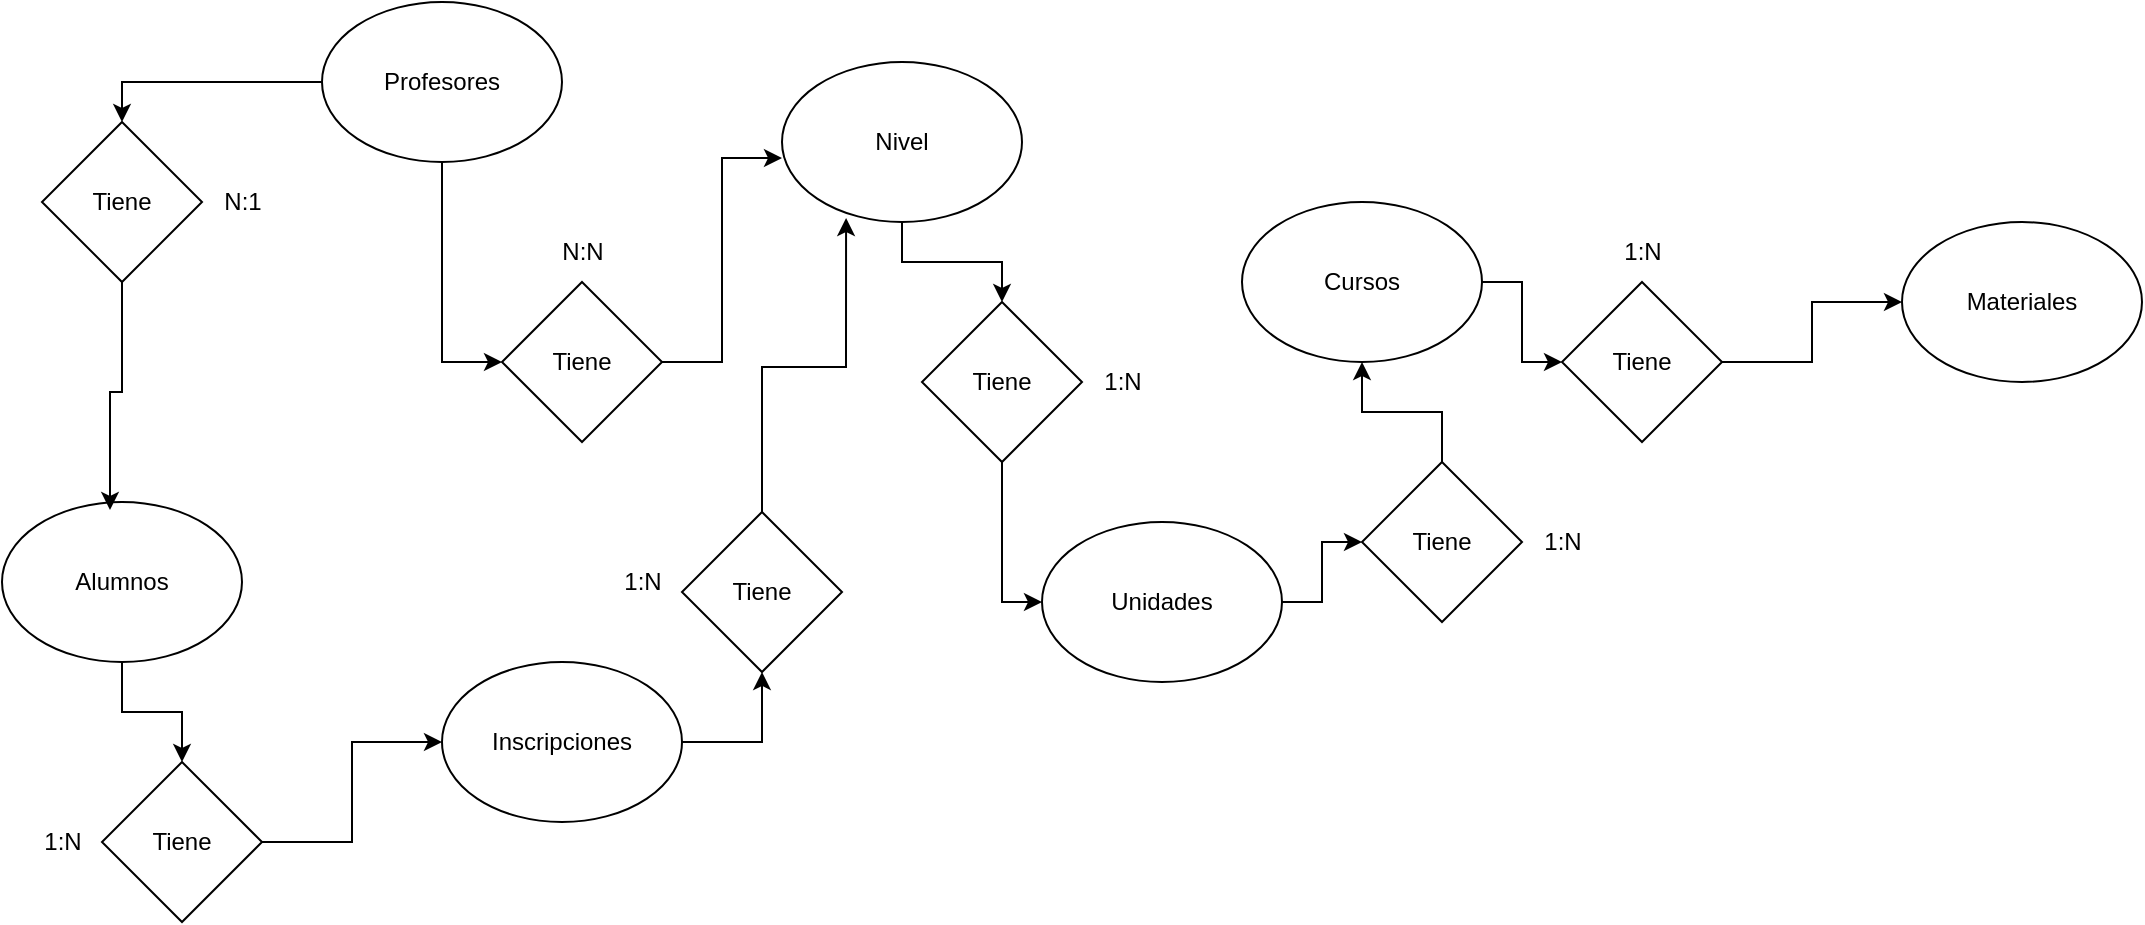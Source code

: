 <mxfile version="24.7.6" pages="2">
  <diagram name="Página-1" id="2U8ML040EcmHv5EDDDI4">
    <mxGraphModel grid="1" page="1" gridSize="10" guides="1" tooltips="1" connect="1" arrows="1" fold="1" pageScale="1" pageWidth="827" pageHeight="1169" math="0" shadow="0">
      <root>
        <mxCell id="0" />
        <mxCell id="1" parent="0" />
        <mxCell id="wXO9QqZcWCu48DcDR4S3-34" style="edgeStyle=orthogonalEdgeStyle;rounded=0;orthogonalLoop=1;jettySize=auto;html=1;exitX=0.5;exitY=1;exitDx=0;exitDy=0;entryX=0.5;entryY=0;entryDx=0;entryDy=0;" edge="1" parent="1" source="wXO9QqZcWCu48DcDR4S3-1" target="wXO9QqZcWCu48DcDR4S3-33">
          <mxGeometry relative="1" as="geometry" />
        </mxCell>
        <mxCell id="wXO9QqZcWCu48DcDR4S3-1" value="Alumnos" style="ellipse;whiteSpace=wrap;html=1;" vertex="1" parent="1">
          <mxGeometry x="-140" y="280" width="120" height="80" as="geometry" />
        </mxCell>
        <mxCell id="wXO9QqZcWCu48DcDR4S3-24" style="edgeStyle=orthogonalEdgeStyle;rounded=0;orthogonalLoop=1;jettySize=auto;html=1;exitX=0.5;exitY=1;exitDx=0;exitDy=0;entryX=0;entryY=0.5;entryDx=0;entryDy=0;" edge="1" parent="1" source="wXO9QqZcWCu48DcDR4S3-2" target="wXO9QqZcWCu48DcDR4S3-23">
          <mxGeometry relative="1" as="geometry" />
        </mxCell>
        <mxCell id="wXO9QqZcWCu48DcDR4S3-28" style="edgeStyle=orthogonalEdgeStyle;rounded=0;orthogonalLoop=1;jettySize=auto;html=1;exitX=0;exitY=0.5;exitDx=0;exitDy=0;entryX=0.5;entryY=0;entryDx=0;entryDy=0;" edge="1" parent="1" source="wXO9QqZcWCu48DcDR4S3-2" target="wXO9QqZcWCu48DcDR4S3-27">
          <mxGeometry relative="1" as="geometry" />
        </mxCell>
        <mxCell id="wXO9QqZcWCu48DcDR4S3-2" value="Profesores" style="ellipse;whiteSpace=wrap;html=1;" vertex="1" parent="1">
          <mxGeometry x="20" y="30" width="120" height="80" as="geometry" />
        </mxCell>
        <mxCell id="wXO9QqZcWCu48DcDR4S3-11" style="edgeStyle=orthogonalEdgeStyle;rounded=0;orthogonalLoop=1;jettySize=auto;html=1;exitX=0.5;exitY=1;exitDx=0;exitDy=0;entryX=0.5;entryY=0;entryDx=0;entryDy=0;" edge="1" parent="1" source="wXO9QqZcWCu48DcDR4S3-3" target="wXO9QqZcWCu48DcDR4S3-10">
          <mxGeometry relative="1" as="geometry" />
        </mxCell>
        <mxCell id="wXO9QqZcWCu48DcDR4S3-3" value="Nivel" style="ellipse;whiteSpace=wrap;html=1;" vertex="1" parent="1">
          <mxGeometry x="250" y="60" width="120" height="80" as="geometry" />
        </mxCell>
        <mxCell id="wXO9QqZcWCu48DcDR4S3-15" style="edgeStyle=orthogonalEdgeStyle;rounded=0;orthogonalLoop=1;jettySize=auto;html=1;exitX=1;exitY=0.5;exitDx=0;exitDy=0;" edge="1" parent="1" source="wXO9QqZcWCu48DcDR4S3-4" target="wXO9QqZcWCu48DcDR4S3-14">
          <mxGeometry relative="1" as="geometry" />
        </mxCell>
        <mxCell id="wXO9QqZcWCu48DcDR4S3-4" value="Unidades" style="ellipse;whiteSpace=wrap;html=1;" vertex="1" parent="1">
          <mxGeometry x="380" y="290" width="120" height="80" as="geometry" />
        </mxCell>
        <mxCell id="wXO9QqZcWCu48DcDR4S3-19" style="edgeStyle=orthogonalEdgeStyle;rounded=0;orthogonalLoop=1;jettySize=auto;html=1;entryX=0;entryY=0.5;entryDx=0;entryDy=0;" edge="1" parent="1" source="wXO9QqZcWCu48DcDR4S3-5" target="wXO9QqZcWCu48DcDR4S3-18">
          <mxGeometry relative="1" as="geometry" />
        </mxCell>
        <mxCell id="wXO9QqZcWCu48DcDR4S3-5" value="Cursos" style="ellipse;whiteSpace=wrap;html=1;" vertex="1" parent="1">
          <mxGeometry x="480" y="130" width="120" height="80" as="geometry" />
        </mxCell>
        <mxCell id="wXO9QqZcWCu48DcDR4S3-6" value="Materiales" style="ellipse;whiteSpace=wrap;html=1;" vertex="1" parent="1">
          <mxGeometry x="810" y="140" width="120" height="80" as="geometry" />
        </mxCell>
        <mxCell id="wXO9QqZcWCu48DcDR4S3-10" value="Tiene" style="rhombus;whiteSpace=wrap;html=1;" vertex="1" parent="1">
          <mxGeometry x="320" y="180" width="80" height="80" as="geometry" />
        </mxCell>
        <mxCell id="wXO9QqZcWCu48DcDR4S3-12" style="edgeStyle=orthogonalEdgeStyle;rounded=0;orthogonalLoop=1;jettySize=auto;html=1;exitX=0.5;exitY=1;exitDx=0;exitDy=0;entryX=0;entryY=0.5;entryDx=0;entryDy=0;" edge="1" parent="1" source="wXO9QqZcWCu48DcDR4S3-10" target="wXO9QqZcWCu48DcDR4S3-4">
          <mxGeometry relative="1" as="geometry" />
        </mxCell>
        <mxCell id="wXO9QqZcWCu48DcDR4S3-13" value="1:N" style="text;html=1;align=center;verticalAlign=middle;resizable=0;points=[];autosize=1;strokeColor=none;fillColor=none;" vertex="1" parent="1">
          <mxGeometry x="400" y="205" width="40" height="30" as="geometry" />
        </mxCell>
        <mxCell id="wXO9QqZcWCu48DcDR4S3-17" style="edgeStyle=orthogonalEdgeStyle;rounded=0;orthogonalLoop=1;jettySize=auto;html=1;exitX=0.5;exitY=0;exitDx=0;exitDy=0;" edge="1" parent="1" source="wXO9QqZcWCu48DcDR4S3-14" target="wXO9QqZcWCu48DcDR4S3-5">
          <mxGeometry relative="1" as="geometry" />
        </mxCell>
        <mxCell id="wXO9QqZcWCu48DcDR4S3-14" value="Tiene" style="rhombus;whiteSpace=wrap;html=1;" vertex="1" parent="1">
          <mxGeometry x="540" y="260" width="80" height="80" as="geometry" />
        </mxCell>
        <mxCell id="wXO9QqZcWCu48DcDR4S3-20" style="edgeStyle=orthogonalEdgeStyle;rounded=0;orthogonalLoop=1;jettySize=auto;html=1;entryX=0;entryY=0.5;entryDx=0;entryDy=0;" edge="1" parent="1" source="wXO9QqZcWCu48DcDR4S3-18" target="wXO9QqZcWCu48DcDR4S3-6">
          <mxGeometry relative="1" as="geometry" />
        </mxCell>
        <mxCell id="wXO9QqZcWCu48DcDR4S3-18" value="Tiene" style="rhombus;whiteSpace=wrap;html=1;" vertex="1" parent="1">
          <mxGeometry x="640" y="170" width="80" height="80" as="geometry" />
        </mxCell>
        <mxCell id="wXO9QqZcWCu48DcDR4S3-21" value="1:N" style="text;html=1;align=center;verticalAlign=middle;resizable=0;points=[];autosize=1;strokeColor=none;fillColor=none;" vertex="1" parent="1">
          <mxGeometry x="660" y="140" width="40" height="30" as="geometry" />
        </mxCell>
        <mxCell id="wXO9QqZcWCu48DcDR4S3-22" value="1:N" style="text;html=1;align=center;verticalAlign=middle;resizable=0;points=[];autosize=1;strokeColor=none;fillColor=none;" vertex="1" parent="1">
          <mxGeometry x="620" y="285" width="40" height="30" as="geometry" />
        </mxCell>
        <mxCell id="wXO9QqZcWCu48DcDR4S3-23" value="Tiene" style="rhombus;whiteSpace=wrap;html=1;" vertex="1" parent="1">
          <mxGeometry x="110" y="170" width="80" height="80" as="geometry" />
        </mxCell>
        <mxCell id="wXO9QqZcWCu48DcDR4S3-25" style="edgeStyle=orthogonalEdgeStyle;rounded=0;orthogonalLoop=1;jettySize=auto;html=1;entryX=0;entryY=0.6;entryDx=0;entryDy=0;entryPerimeter=0;" edge="1" parent="1" source="wXO9QqZcWCu48DcDR4S3-23" target="wXO9QqZcWCu48DcDR4S3-3">
          <mxGeometry relative="1" as="geometry" />
        </mxCell>
        <mxCell id="wXO9QqZcWCu48DcDR4S3-26" value="N:N" style="text;html=1;align=center;verticalAlign=middle;resizable=0;points=[];autosize=1;strokeColor=none;fillColor=none;" vertex="1" parent="1">
          <mxGeometry x="130" y="140" width="40" height="30" as="geometry" />
        </mxCell>
        <mxCell id="wXO9QqZcWCu48DcDR4S3-27" value="Tiene" style="rhombus;whiteSpace=wrap;html=1;" vertex="1" parent="1">
          <mxGeometry x="-120" y="90" width="80" height="80" as="geometry" />
        </mxCell>
        <mxCell id="wXO9QqZcWCu48DcDR4S3-29" style="edgeStyle=orthogonalEdgeStyle;rounded=0;orthogonalLoop=1;jettySize=auto;html=1;exitX=0.5;exitY=1;exitDx=0;exitDy=0;entryX=0.45;entryY=0.05;entryDx=0;entryDy=0;entryPerimeter=0;" edge="1" parent="1" source="wXO9QqZcWCu48DcDR4S3-27" target="wXO9QqZcWCu48DcDR4S3-1">
          <mxGeometry relative="1" as="geometry" />
        </mxCell>
        <mxCell id="wXO9QqZcWCu48DcDR4S3-30" value="N:1" style="text;html=1;align=center;verticalAlign=middle;resizable=0;points=[];autosize=1;strokeColor=none;fillColor=none;" vertex="1" parent="1">
          <mxGeometry x="-40" y="115" width="40" height="30" as="geometry" />
        </mxCell>
        <mxCell id="wXO9QqZcWCu48DcDR4S3-36" style="edgeStyle=orthogonalEdgeStyle;rounded=0;orthogonalLoop=1;jettySize=auto;html=1;exitX=1;exitY=0.5;exitDx=0;exitDy=0;entryX=0.5;entryY=1;entryDx=0;entryDy=0;" edge="1" parent="1" source="wXO9QqZcWCu48DcDR4S3-31" target="wXO9QqZcWCu48DcDR4S3-32">
          <mxGeometry relative="1" as="geometry" />
        </mxCell>
        <mxCell id="wXO9QqZcWCu48DcDR4S3-31" value="Inscripciones" style="ellipse;whiteSpace=wrap;html=1;" vertex="1" parent="1">
          <mxGeometry x="80" y="360" width="120" height="80" as="geometry" />
        </mxCell>
        <mxCell id="wXO9QqZcWCu48DcDR4S3-32" value="Tiene" style="rhombus;whiteSpace=wrap;html=1;" vertex="1" parent="1">
          <mxGeometry x="200" y="285" width="80" height="80" as="geometry" />
        </mxCell>
        <mxCell id="wXO9QqZcWCu48DcDR4S3-35" style="edgeStyle=orthogonalEdgeStyle;rounded=0;orthogonalLoop=1;jettySize=auto;html=1;exitX=1;exitY=0.5;exitDx=0;exitDy=0;entryX=0;entryY=0.5;entryDx=0;entryDy=0;" edge="1" parent="1" source="wXO9QqZcWCu48DcDR4S3-33" target="wXO9QqZcWCu48DcDR4S3-31">
          <mxGeometry relative="1" as="geometry" />
        </mxCell>
        <mxCell id="wXO9QqZcWCu48DcDR4S3-33" value="Tiene" style="rhombus;whiteSpace=wrap;html=1;" vertex="1" parent="1">
          <mxGeometry x="-90" y="410" width="80" height="80" as="geometry" />
        </mxCell>
        <mxCell id="wXO9QqZcWCu48DcDR4S3-37" style="edgeStyle=orthogonalEdgeStyle;rounded=0;orthogonalLoop=1;jettySize=auto;html=1;exitX=0.5;exitY=0;exitDx=0;exitDy=0;entryX=0.267;entryY=0.975;entryDx=0;entryDy=0;entryPerimeter=0;" edge="1" parent="1" source="wXO9QqZcWCu48DcDR4S3-32" target="wXO9QqZcWCu48DcDR4S3-3">
          <mxGeometry relative="1" as="geometry" />
        </mxCell>
        <mxCell id="wXO9QqZcWCu48DcDR4S3-38" value="1:N" style="text;html=1;align=center;verticalAlign=middle;resizable=0;points=[];autosize=1;strokeColor=none;fillColor=none;" vertex="1" parent="1">
          <mxGeometry x="160" y="305" width="40" height="30" as="geometry" />
        </mxCell>
        <mxCell id="wXO9QqZcWCu48DcDR4S3-39" value="1:N" style="text;html=1;align=center;verticalAlign=middle;resizable=0;points=[];autosize=1;strokeColor=none;fillColor=none;" vertex="1" parent="1">
          <mxGeometry x="-130" y="435" width="40" height="30" as="geometry" />
        </mxCell>
      </root>
    </mxGraphModel>
  </diagram>
  <diagram id="6DyaUpa8Wp3Wcsq85yW1" name="Página-2">
    <mxGraphModel dx="1592" dy="1539" grid="1" gridSize="10" guides="1" tooltips="1" connect="1" arrows="1" fold="1" page="1" pageScale="1" pageWidth="827" pageHeight="1169" math="0" shadow="0">
      <root>
        <mxCell id="0" />
        <mxCell id="1" parent="0" />
        <mxCell id="ebxK3wPcfg2KfSnTS4Ha-1" value="Students" style="swimlane;fontStyle=0;childLayout=stackLayout;horizontal=1;startSize=30;horizontalStack=0;resizeParent=1;resizeParentMax=0;resizeLast=0;collapsible=1;marginBottom=0;whiteSpace=wrap;html=1;" vertex="1" parent="1">
          <mxGeometry x="270" y="-250" width="140" height="210" as="geometry">
            <mxRectangle x="100" y="100" width="90" height="30" as="alternateBounds" />
          </mxGeometry>
        </mxCell>
        <mxCell id="ebxK3wPcfg2KfSnTS4Ha-2" value="ID_Student" style="text;strokeColor=#82b366;fillColor=#d5e8d4;align=left;verticalAlign=middle;spacingLeft=4;spacingRight=4;overflow=hidden;points=[[0,0.5],[1,0.5]];portConstraint=eastwest;rotatable=0;whiteSpace=wrap;html=1;" vertex="1" parent="ebxK3wPcfg2KfSnTS4Ha-1">
          <mxGeometry y="30" width="140" height="30" as="geometry" />
        </mxCell>
        <mxCell id="ebxK3wPcfg2KfSnTS4Ha-3" value="Name" style="text;strokeColor=none;fillColor=none;align=left;verticalAlign=middle;spacingLeft=4;spacingRight=4;overflow=hidden;points=[[0,0.5],[1,0.5]];portConstraint=eastwest;rotatable=0;whiteSpace=wrap;html=1;" vertex="1" parent="ebxK3wPcfg2KfSnTS4Ha-1">
          <mxGeometry y="60" width="140" height="30" as="geometry" />
        </mxCell>
        <mxCell id="ebxK3wPcfg2KfSnTS4Ha-4" value="LastName" style="text;strokeColor=none;fillColor=none;align=left;verticalAlign=middle;spacingLeft=4;spacingRight=4;overflow=hidden;points=[[0,0.5],[1,0.5]];portConstraint=eastwest;rotatable=0;whiteSpace=wrap;html=1;" vertex="1" parent="ebxK3wPcfg2KfSnTS4Ha-1">
          <mxGeometry y="90" width="140" height="30" as="geometry" />
        </mxCell>
        <mxCell id="ebxK3wPcfg2KfSnTS4Ha-5" value="Password" style="text;strokeColor=none;fillColor=none;align=left;verticalAlign=middle;spacingLeft=4;spacingRight=4;overflow=hidden;points=[[0,0.5],[1,0.5]];portConstraint=eastwest;rotatable=0;whiteSpace=wrap;html=1;" vertex="1" parent="ebxK3wPcfg2KfSnTS4Ha-1">
          <mxGeometry y="120" width="140" height="30" as="geometry" />
        </mxCell>
        <mxCell id="ebxK3wPcfg2KfSnTS4Ha-6" value="Email" style="text;strokeColor=none;fillColor=none;align=left;verticalAlign=middle;spacingLeft=4;spacingRight=4;overflow=hidden;points=[[0,0.5],[1,0.5]];portConstraint=eastwest;rotatable=0;whiteSpace=wrap;html=1;" vertex="1" parent="ebxK3wPcfg2KfSnTS4Ha-1">
          <mxGeometry y="150" width="140" height="30" as="geometry" />
        </mxCell>
        <mxCell id="ebxK3wPcfg2KfSnTS4Ha-7" value="BirthDate" style="text;strokeColor=none;fillColor=none;align=left;verticalAlign=middle;spacingLeft=4;spacingRight=4;overflow=hidden;points=[[0,0.5],[1,0.5]];portConstraint=eastwest;rotatable=0;whiteSpace=wrap;html=1;" vertex="1" parent="ebxK3wPcfg2KfSnTS4Ha-1">
          <mxGeometry y="180" width="140" height="30" as="geometry" />
        </mxCell>
        <mxCell id="yCd1VIgE_GENX2vmpM8l-51" style="edgeStyle=orthogonalEdgeStyle;rounded=0;orthogonalLoop=1;jettySize=auto;html=1;exitX=0;exitY=0.25;exitDx=0;exitDy=0;entryX=0;entryY=0.5;entryDx=0;entryDy=0;" edge="1" parent="1" source="ebxK3wPcfg2KfSnTS4Ha-8" target="ebxK3wPcfg2KfSnTS4Ha-18">
          <mxGeometry relative="1" as="geometry" />
        </mxCell>
        <mxCell id="ebxK3wPcfg2KfSnTS4Ha-8" value="Teachers" style="swimlane;fontStyle=0;childLayout=stackLayout;horizontal=1;startSize=30;horizontalStack=0;resizeParent=1;resizeParentMax=0;resizeLast=0;collapsible=1;marginBottom=0;whiteSpace=wrap;html=1;" vertex="1" parent="1">
          <mxGeometry x="280" y="250" width="140" height="210" as="geometry">
            <mxRectangle x="100" y="100" width="90" height="30" as="alternateBounds" />
          </mxGeometry>
        </mxCell>
        <mxCell id="ebxK3wPcfg2KfSnTS4Ha-9" value="ID_Theacher" style="text;strokeColor=#82b366;fillColor=#d5e8d4;align=left;verticalAlign=middle;spacingLeft=4;spacingRight=4;overflow=hidden;points=[[0,0.5],[1,0.5]];portConstraint=eastwest;rotatable=0;whiteSpace=wrap;html=1;" vertex="1" parent="ebxK3wPcfg2KfSnTS4Ha-8">
          <mxGeometry y="30" width="140" height="30" as="geometry" />
        </mxCell>
        <mxCell id="ebxK3wPcfg2KfSnTS4Ha-10" value="Name" style="text;strokeColor=none;fillColor=none;align=left;verticalAlign=middle;spacingLeft=4;spacingRight=4;overflow=hidden;points=[[0,0.5],[1,0.5]];portConstraint=eastwest;rotatable=0;whiteSpace=wrap;html=1;" vertex="1" parent="ebxK3wPcfg2KfSnTS4Ha-8">
          <mxGeometry y="60" width="140" height="30" as="geometry" />
        </mxCell>
        <mxCell id="ebxK3wPcfg2KfSnTS4Ha-11" value="LastName" style="text;strokeColor=none;fillColor=none;align=left;verticalAlign=middle;spacingLeft=4;spacingRight=4;overflow=hidden;points=[[0,0.5],[1,0.5]];portConstraint=eastwest;rotatable=0;whiteSpace=wrap;html=1;" vertex="1" parent="ebxK3wPcfg2KfSnTS4Ha-8">
          <mxGeometry y="90" width="140" height="30" as="geometry" />
        </mxCell>
        <mxCell id="ebxK3wPcfg2KfSnTS4Ha-12" value="Password" style="text;strokeColor=none;fillColor=none;align=left;verticalAlign=middle;spacingLeft=4;spacingRight=4;overflow=hidden;points=[[0,0.5],[1,0.5]];portConstraint=eastwest;rotatable=0;whiteSpace=wrap;html=1;" vertex="1" parent="ebxK3wPcfg2KfSnTS4Ha-8">
          <mxGeometry y="120" width="140" height="30" as="geometry" />
        </mxCell>
        <mxCell id="ebxK3wPcfg2KfSnTS4Ha-13" value="Email" style="text;strokeColor=none;fillColor=none;align=left;verticalAlign=middle;spacingLeft=4;spacingRight=4;overflow=hidden;points=[[0,0.5],[1,0.5]];portConstraint=eastwest;rotatable=0;whiteSpace=wrap;html=1;" vertex="1" parent="ebxK3wPcfg2KfSnTS4Ha-8">
          <mxGeometry y="150" width="140" height="30" as="geometry" />
        </mxCell>
        <mxCell id="ebxK3wPcfg2KfSnTS4Ha-14" value="BirthDate" style="text;strokeColor=none;fillColor=none;align=left;verticalAlign=middle;spacingLeft=4;spacingRight=4;overflow=hidden;points=[[0,0.5],[1,0.5]];portConstraint=eastwest;rotatable=0;whiteSpace=wrap;html=1;" vertex="1" parent="ebxK3wPcfg2KfSnTS4Ha-8">
          <mxGeometry y="180" width="140" height="30" as="geometry" />
        </mxCell>
        <mxCell id="ebxK3wPcfg2KfSnTS4Ha-15" value="Students_Teachers" style="swimlane;fontStyle=0;childLayout=stackLayout;horizontal=1;startSize=30;horizontalStack=0;resizeParent=1;resizeParentMax=0;resizeLast=0;collapsible=1;marginBottom=0;whiteSpace=wrap;html=1;" vertex="1" parent="1">
          <mxGeometry x="440" y="-30" width="140" height="120" as="geometry" />
        </mxCell>
        <mxCell id="ebxK3wPcfg2KfSnTS4Ha-16" value="ID" style="text;strokeColor=none;fillColor=none;align=left;verticalAlign=middle;spacingLeft=4;spacingRight=4;overflow=hidden;points=[[0,0.5],[1,0.5]];portConstraint=eastwest;rotatable=0;whiteSpace=wrap;html=1;" vertex="1" parent="ebxK3wPcfg2KfSnTS4Ha-15">
          <mxGeometry y="30" width="140" height="30" as="geometry" />
        </mxCell>
        <mxCell id="ebxK3wPcfg2KfSnTS4Ha-17" value="ID_Student" style="text;strokeColor=#82b366;fillColor=#d5e8d4;align=left;verticalAlign=middle;spacingLeft=4;spacingRight=4;overflow=hidden;points=[[0,0.5],[1,0.5]];portConstraint=eastwest;rotatable=0;whiteSpace=wrap;html=1;" vertex="1" parent="ebxK3wPcfg2KfSnTS4Ha-15">
          <mxGeometry y="60" width="140" height="30" as="geometry" />
        </mxCell>
        <mxCell id="ebxK3wPcfg2KfSnTS4Ha-18" value="ID_Teacher" style="text;strokeColor=#82b366;fillColor=#d5e8d4;align=left;verticalAlign=middle;spacingLeft=4;spacingRight=4;overflow=hidden;points=[[0,0.5],[1,0.5]];portConstraint=eastwest;rotatable=0;whiteSpace=wrap;html=1;" vertex="1" parent="ebxK3wPcfg2KfSnTS4Ha-15">
          <mxGeometry y="90" width="140" height="30" as="geometry" />
        </mxCell>
        <mxCell id="yCd1VIgE_GENX2vmpM8l-9" style="edgeStyle=orthogonalEdgeStyle;rounded=0;orthogonalLoop=1;jettySize=auto;html=1;exitX=0;exitY=0.25;exitDx=0;exitDy=0;entryX=1;entryY=0.5;entryDx=0;entryDy=0;" edge="1" parent="1" source="ebxK3wPcfg2KfSnTS4Ha-21" target="yCd1VIgE_GENX2vmpM8l-1">
          <mxGeometry relative="1" as="geometry" />
        </mxCell>
        <mxCell id="ebxK3wPcfg2KfSnTS4Ha-21" value="Levels" style="swimlane;fontStyle=0;childLayout=stackLayout;horizontal=1;startSize=30;horizontalStack=0;resizeParent=1;resizeParentMax=0;resizeLast=0;collapsible=1;marginBottom=0;whiteSpace=wrap;html=1;" vertex="1" parent="1">
          <mxGeometry x="240" y="480" width="140" height="150" as="geometry">
            <mxRectangle x="100" y="100" width="90" height="30" as="alternateBounds" />
          </mxGeometry>
        </mxCell>
        <mxCell id="ebxK3wPcfg2KfSnTS4Ha-22" value="ID_Level" style="text;strokeColor=#82b366;fillColor=#d5e8d4;align=left;verticalAlign=middle;spacingLeft=4;spacingRight=4;overflow=hidden;points=[[0,0.5],[1,0.5]];portConstraint=eastwest;rotatable=0;whiteSpace=wrap;html=1;" vertex="1" parent="ebxK3wPcfg2KfSnTS4Ha-21">
          <mxGeometry y="30" width="140" height="30" as="geometry" />
        </mxCell>
        <mxCell id="ebxK3wPcfg2KfSnTS4Ha-23" value="Name" style="text;strokeColor=none;fillColor=none;align=left;verticalAlign=middle;spacingLeft=4;spacingRight=4;overflow=hidden;points=[[0,0.5],[1,0.5]];portConstraint=eastwest;rotatable=0;whiteSpace=wrap;html=1;" vertex="1" parent="ebxK3wPcfg2KfSnTS4Ha-21">
          <mxGeometry y="60" width="140" height="30" as="geometry" />
        </mxCell>
        <mxCell id="ebxK3wPcfg2KfSnTS4Ha-24" value="Description" style="text;strokeColor=none;fillColor=none;align=left;verticalAlign=middle;spacingLeft=4;spacingRight=4;overflow=hidden;points=[[0,0.5],[1,0.5]];portConstraint=eastwest;rotatable=0;whiteSpace=wrap;html=1;" vertex="1" parent="ebxK3wPcfg2KfSnTS4Ha-21">
          <mxGeometry y="90" width="140" height="30" as="geometry" />
        </mxCell>
        <mxCell id="yCd1VIgE_GENX2vmpM8l-25" value="Order" style="text;strokeColor=none;fillColor=none;align=left;verticalAlign=middle;spacingLeft=4;spacingRight=4;overflow=hidden;points=[[0,0.5],[1,0.5]];portConstraint=eastwest;rotatable=0;whiteSpace=wrap;html=1;" vertex="1" parent="ebxK3wPcfg2KfSnTS4Ha-21">
          <mxGeometry y="120" width="140" height="30" as="geometry" />
        </mxCell>
        <mxCell id="yCd1VIgE_GENX2vmpM8l-1" value="StudentsLevels" style="swimlane;fontStyle=0;childLayout=stackLayout;horizontal=1;startSize=30;horizontalStack=0;resizeParent=1;resizeParentMax=0;resizeLast=0;collapsible=1;marginBottom=0;whiteSpace=wrap;html=1;" vertex="1" parent="1">
          <mxGeometry x="10" y="70" width="140" height="150" as="geometry">
            <mxRectangle x="100" y="100" width="90" height="30" as="alternateBounds" />
          </mxGeometry>
        </mxCell>
        <mxCell id="yCd1VIgE_GENX2vmpM8l-3" value="ID_Student" style="text;strokeColor=#82b366;fillColor=#d5e8d4;align=left;verticalAlign=middle;spacingLeft=4;spacingRight=4;overflow=hidden;points=[[0,0.5],[1,0.5]];portConstraint=eastwest;rotatable=0;whiteSpace=wrap;html=1;" vertex="1" parent="yCd1VIgE_GENX2vmpM8l-1">
          <mxGeometry y="30" width="140" height="30" as="geometry" />
        </mxCell>
        <mxCell id="yCd1VIgE_GENX2vmpM8l-4" value="ID_Level" style="text;strokeColor=#82b366;fillColor=#d5e8d4;align=left;verticalAlign=middle;spacingLeft=4;spacingRight=4;overflow=hidden;points=[[0,0.5],[1,0.5]];portConstraint=eastwest;rotatable=0;whiteSpace=wrap;html=1;" vertex="1" parent="yCd1VIgE_GENX2vmpM8l-1">
          <mxGeometry y="60" width="140" height="30" as="geometry" />
        </mxCell>
        <mxCell id="yCd1VIgE_GENX2vmpM8l-5" value="RegistrationDate" style="text;strokeColor=none;fillColor=none;align=left;verticalAlign=middle;spacingLeft=4;spacingRight=4;overflow=hidden;points=[[0,0.5],[1,0.5]];portConstraint=eastwest;rotatable=0;whiteSpace=wrap;html=1;" vertex="1" parent="yCd1VIgE_GENX2vmpM8l-1">
          <mxGeometry y="90" width="140" height="30" as="geometry" />
        </mxCell>
        <mxCell id="yCd1VIgE_GENX2vmpM8l-2" value="ID_StudentLevels" style="text;align=left;verticalAlign=middle;spacingLeft=4;spacingRight=4;overflow=hidden;points=[[0,0.5],[1,0.5]];portConstraint=eastwest;rotatable=0;whiteSpace=wrap;html=1;" vertex="1" parent="yCd1VIgE_GENX2vmpM8l-1">
          <mxGeometry y="120" width="140" height="30" as="geometry" />
        </mxCell>
        <mxCell id="yCd1VIgE_GENX2vmpM8l-8" style="edgeStyle=orthogonalEdgeStyle;rounded=0;orthogonalLoop=1;jettySize=auto;html=1;exitX=0;exitY=0.5;exitDx=0;exitDy=0;entryX=0;entryY=0.5;entryDx=0;entryDy=0;" edge="1" parent="1" source="ebxK3wPcfg2KfSnTS4Ha-2" target="yCd1VIgE_GENX2vmpM8l-3">
          <mxGeometry relative="1" as="geometry" />
        </mxCell>
        <mxCell id="yCd1VIgE_GENX2vmpM8l-10" value="TeachersLevels" style="swimlane;fontStyle=0;childLayout=stackLayout;horizontal=1;startSize=30;horizontalStack=0;resizeParent=1;resizeParentMax=0;resizeLast=0;collapsible=1;marginBottom=0;whiteSpace=wrap;html=1;" vertex="1" parent="1">
          <mxGeometry x="660" y="240" width="140" height="150" as="geometry">
            <mxRectangle x="100" y="100" width="90" height="30" as="alternateBounds" />
          </mxGeometry>
        </mxCell>
        <mxCell id="yCd1VIgE_GENX2vmpM8l-11" value="ID_TeacherLevels" style="text;align=left;verticalAlign=middle;spacingLeft=4;spacingRight=4;overflow=hidden;points=[[0,0.5],[1,0.5]];portConstraint=eastwest;rotatable=0;whiteSpace=wrap;html=1;" vertex="1" parent="yCd1VIgE_GENX2vmpM8l-10">
          <mxGeometry y="30" width="140" height="30" as="geometry" />
        </mxCell>
        <mxCell id="yCd1VIgE_GENX2vmpM8l-12" value="ID_Teacher" style="text;strokeColor=#82b366;fillColor=#d5e8d4;align=left;verticalAlign=middle;spacingLeft=4;spacingRight=4;overflow=hidden;points=[[0,0.5],[1,0.5]];portConstraint=eastwest;rotatable=0;whiteSpace=wrap;html=1;" vertex="1" parent="yCd1VIgE_GENX2vmpM8l-10">
          <mxGeometry y="60" width="140" height="30" as="geometry" />
        </mxCell>
        <mxCell id="yCd1VIgE_GENX2vmpM8l-13" value="ID_Level" style="text;strokeColor=#82b366;fillColor=#d5e8d4;align=left;verticalAlign=middle;spacingLeft=4;spacingRight=4;overflow=hidden;points=[[0,0.5],[1,0.5]];portConstraint=eastwest;rotatable=0;whiteSpace=wrap;html=1;" vertex="1" parent="yCd1VIgE_GENX2vmpM8l-10">
          <mxGeometry y="90" width="140" height="30" as="geometry" />
        </mxCell>
        <mxCell id="yCd1VIgE_GENX2vmpM8l-14" value="RegistrationDate" style="text;strokeColor=none;fillColor=none;align=left;verticalAlign=middle;spacingLeft=4;spacingRight=4;overflow=hidden;points=[[0,0.5],[1,0.5]];portConstraint=eastwest;rotatable=0;whiteSpace=wrap;html=1;" vertex="1" parent="yCd1VIgE_GENX2vmpM8l-10">
          <mxGeometry y="120" width="140" height="30" as="geometry" />
        </mxCell>
        <mxCell id="yCd1VIgE_GENX2vmpM8l-15" style="edgeStyle=orthogonalEdgeStyle;rounded=0;orthogonalLoop=1;jettySize=auto;html=1;exitX=1;exitY=0.5;exitDx=0;exitDy=0;entryX=0;entryY=0.5;entryDx=0;entryDy=0;" edge="1" parent="1" source="ebxK3wPcfg2KfSnTS4Ha-9" target="yCd1VIgE_GENX2vmpM8l-12">
          <mxGeometry relative="1" as="geometry" />
        </mxCell>
        <mxCell id="yCd1VIgE_GENX2vmpM8l-17" style="edgeStyle=orthogonalEdgeStyle;rounded=0;orthogonalLoop=1;jettySize=auto;html=1;exitX=1;exitY=0.5;exitDx=0;exitDy=0;entryX=0;entryY=0.5;entryDx=0;entryDy=0;" edge="1" parent="1" source="ebxK3wPcfg2KfSnTS4Ha-22" target="yCd1VIgE_GENX2vmpM8l-13">
          <mxGeometry relative="1" as="geometry" />
        </mxCell>
        <mxCell id="yCd1VIgE_GENX2vmpM8l-18" value="Unitis" style="swimlane;fontStyle=0;childLayout=stackLayout;horizontal=1;startSize=30;horizontalStack=0;resizeParent=1;resizeParentMax=0;resizeLast=0;collapsible=1;marginBottom=0;whiteSpace=wrap;html=1;" vertex="1" parent="1">
          <mxGeometry x="450" y="550" width="140" height="180" as="geometry">
            <mxRectangle x="100" y="100" width="90" height="30" as="alternateBounds" />
          </mxGeometry>
        </mxCell>
        <mxCell id="yCd1VIgE_GENX2vmpM8l-19" value="ID_Unit" style="text;align=left;verticalAlign=middle;spacingLeft=4;spacingRight=4;overflow=hidden;points=[[0,0.5],[1,0.5]];portConstraint=eastwest;rotatable=0;whiteSpace=wrap;html=1;fillColor=#d5e8d4;strokeColor=#82b366;" vertex="1" parent="yCd1VIgE_GENX2vmpM8l-18">
          <mxGeometry y="30" width="140" height="30" as="geometry" />
        </mxCell>
        <mxCell id="yCd1VIgE_GENX2vmpM8l-20" value="Name" style="text;strokeColor=none;fillColor=none;align=left;verticalAlign=middle;spacingLeft=4;spacingRight=4;overflow=hidden;points=[[0,0.5],[1,0.5]];portConstraint=eastwest;rotatable=0;whiteSpace=wrap;html=1;" vertex="1" parent="yCd1VIgE_GENX2vmpM8l-18">
          <mxGeometry y="60" width="140" height="30" as="geometry" />
        </mxCell>
        <mxCell id="yCd1VIgE_GENX2vmpM8l-27" value="ID_Level" style="text;strokeColor=#82b366;fillColor=#d5e8d4;align=left;verticalAlign=middle;spacingLeft=4;spacingRight=4;overflow=hidden;points=[[0,0.5],[1,0.5]];portConstraint=eastwest;rotatable=0;whiteSpace=wrap;html=1;" vertex="1" parent="yCd1VIgE_GENX2vmpM8l-18">
          <mxGeometry y="90" width="140" height="30" as="geometry" />
        </mxCell>
        <mxCell id="yCd1VIgE_GENX2vmpM8l-21" value="Description" style="text;strokeColor=none;fillColor=none;align=left;verticalAlign=middle;spacingLeft=4;spacingRight=4;overflow=hidden;points=[[0,0.5],[1,0.5]];portConstraint=eastwest;rotatable=0;whiteSpace=wrap;html=1;" vertex="1" parent="yCd1VIgE_GENX2vmpM8l-18">
          <mxGeometry y="120" width="140" height="30" as="geometry" />
        </mxCell>
        <mxCell id="yCd1VIgE_GENX2vmpM8l-36" value="Order" style="text;align=left;verticalAlign=middle;spacingLeft=4;spacingRight=4;overflow=hidden;points=[[0,0.5],[1,0.5]];portConstraint=eastwest;rotatable=0;whiteSpace=wrap;html=1;" vertex="1" parent="yCd1VIgE_GENX2vmpM8l-18">
          <mxGeometry y="150" width="140" height="30" as="geometry" />
        </mxCell>
        <mxCell id="yCd1VIgE_GENX2vmpM8l-26" style="rounded=0;orthogonalLoop=1;jettySize=auto;html=1;exitX=1;exitY=0.5;exitDx=0;exitDy=0;entryX=-0.006;entryY=0.278;entryDx=0;entryDy=0;edgeStyle=orthogonalEdgeStyle;entryPerimeter=0;" edge="1" parent="1" source="ebxK3wPcfg2KfSnTS4Ha-22" target="yCd1VIgE_GENX2vmpM8l-27">
          <mxGeometry relative="1" as="geometry" />
        </mxCell>
        <mxCell id="yCd1VIgE_GENX2vmpM8l-28" value="Courses" style="swimlane;fontStyle=0;childLayout=stackLayout;horizontal=1;startSize=30;horizontalStack=0;resizeParent=1;resizeParentMax=0;resizeLast=0;collapsible=1;marginBottom=0;whiteSpace=wrap;html=1;" vertex="1" parent="1">
          <mxGeometry x="660" y="410" width="140" height="210" as="geometry">
            <mxRectangle x="100" y="100" width="90" height="30" as="alternateBounds" />
          </mxGeometry>
        </mxCell>
        <mxCell id="yCd1VIgE_GENX2vmpM8l-29" value="ID_Course" style="text;align=left;verticalAlign=middle;spacingLeft=4;spacingRight=4;overflow=hidden;points=[[0,0.5],[1,0.5]];portConstraint=eastwest;rotatable=0;whiteSpace=wrap;html=1;fillColor=#d5e8d4;strokeColor=#82b366;" vertex="1" parent="yCd1VIgE_GENX2vmpM8l-28">
          <mxGeometry y="30" width="140" height="30" as="geometry" />
        </mxCell>
        <mxCell id="yCd1VIgE_GENX2vmpM8l-30" value="Name" style="text;strokeColor=none;fillColor=none;align=left;verticalAlign=middle;spacingLeft=4;spacingRight=4;overflow=hidden;points=[[0,0.5],[1,0.5]];portConstraint=eastwest;rotatable=0;whiteSpace=wrap;html=1;" vertex="1" parent="yCd1VIgE_GENX2vmpM8l-28">
          <mxGeometry y="60" width="140" height="30" as="geometry" />
        </mxCell>
        <mxCell id="yCd1VIgE_GENX2vmpM8l-31" value="Description" style="text;strokeColor=none;fillColor=none;align=left;verticalAlign=middle;spacingLeft=4;spacingRight=4;overflow=hidden;points=[[0,0.5],[1,0.5]];portConstraint=eastwest;rotatable=0;whiteSpace=wrap;html=1;" vertex="1" parent="yCd1VIgE_GENX2vmpM8l-28">
          <mxGeometry y="90" width="140" height="30" as="geometry" />
        </mxCell>
        <mxCell id="yCd1VIgE_GENX2vmpM8l-32" value="ID_Unit" style="text;strokeColor=#82b366;fillColor=#d5e8d4;align=left;verticalAlign=middle;spacingLeft=4;spacingRight=4;overflow=hidden;points=[[0,0.5],[1,0.5]];portConstraint=eastwest;rotatable=0;whiteSpace=wrap;html=1;" vertex="1" parent="yCd1VIgE_GENX2vmpM8l-28">
          <mxGeometry y="120" width="140" height="30" as="geometry" />
        </mxCell>
        <mxCell id="yCd1VIgE_GENX2vmpM8l-34" value="ID_Teacher" style="text;align=left;verticalAlign=middle;spacingLeft=4;spacingRight=4;overflow=hidden;points=[[0,0.5],[1,0.5]];portConstraint=eastwest;rotatable=0;whiteSpace=wrap;html=1;fillColor=#d5e8d4;strokeColor=#82b366;" vertex="1" parent="yCd1VIgE_GENX2vmpM8l-28">
          <mxGeometry y="150" width="140" height="30" as="geometry" />
        </mxCell>
        <mxCell id="yCd1VIgE_GENX2vmpM8l-35" value="Order" style="text;align=left;verticalAlign=middle;spacingLeft=4;spacingRight=4;overflow=hidden;points=[[0,0.5],[1,0.5]];portConstraint=eastwest;rotatable=0;whiteSpace=wrap;html=1;" vertex="1" parent="yCd1VIgE_GENX2vmpM8l-28">
          <mxGeometry y="180" width="140" height="30" as="geometry" />
        </mxCell>
        <mxCell id="yCd1VIgE_GENX2vmpM8l-33" style="edgeStyle=orthogonalEdgeStyle;rounded=0;orthogonalLoop=1;jettySize=auto;html=1;exitX=1;exitY=0.5;exitDx=0;exitDy=0;entryX=0;entryY=0.5;entryDx=0;entryDy=0;" edge="1" parent="1" source="yCd1VIgE_GENX2vmpM8l-19" target="yCd1VIgE_GENX2vmpM8l-32">
          <mxGeometry relative="1" as="geometry" />
        </mxCell>
        <mxCell id="yCd1VIgE_GENX2vmpM8l-37" value="Materials" style="swimlane;fontStyle=0;childLayout=stackLayout;horizontal=1;startSize=30;horizontalStack=0;resizeParent=1;resizeParentMax=0;resizeLast=0;collapsible=1;marginBottom=0;whiteSpace=wrap;html=1;" vertex="1" parent="1">
          <mxGeometry x="620" y="-10" width="140" height="210" as="geometry">
            <mxRectangle x="100" y="100" width="90" height="30" as="alternateBounds" />
          </mxGeometry>
        </mxCell>
        <mxCell id="yCd1VIgE_GENX2vmpM8l-38" value="ID_Material" style="text;align=left;verticalAlign=middle;spacingLeft=4;spacingRight=4;overflow=hidden;points=[[0,0.5],[1,0.5]];portConstraint=eastwest;rotatable=0;whiteSpace=wrap;html=1;" vertex="1" parent="yCd1VIgE_GENX2vmpM8l-37">
          <mxGeometry y="30" width="140" height="30" as="geometry" />
        </mxCell>
        <mxCell id="yCd1VIgE_GENX2vmpM8l-39" value="Name" style="text;strokeColor=none;fillColor=none;align=left;verticalAlign=middle;spacingLeft=4;spacingRight=4;overflow=hidden;points=[[0,0.5],[1,0.5]];portConstraint=eastwest;rotatable=0;whiteSpace=wrap;html=1;" vertex="1" parent="yCd1VIgE_GENX2vmpM8l-37">
          <mxGeometry y="60" width="140" height="30" as="geometry" />
        </mxCell>
        <mxCell id="yCd1VIgE_GENX2vmpM8l-40" value="Description" style="text;strokeColor=none;fillColor=none;align=left;verticalAlign=middle;spacingLeft=4;spacingRight=4;overflow=hidden;points=[[0,0.5],[1,0.5]];portConstraint=eastwest;rotatable=0;whiteSpace=wrap;html=1;" vertex="1" parent="yCd1VIgE_GENX2vmpM8l-37">
          <mxGeometry y="90" width="140" height="30" as="geometry" />
        </mxCell>
        <mxCell id="yCd1VIgE_GENX2vmpM8l-41" value="ID_Course" style="text;strokeColor=#82b366;fillColor=#d5e8d4;align=left;verticalAlign=middle;spacingLeft=4;spacingRight=4;overflow=hidden;points=[[0,0.5],[1,0.5]];portConstraint=eastwest;rotatable=0;whiteSpace=wrap;html=1;" vertex="1" parent="yCd1VIgE_GENX2vmpM8l-37">
          <mxGeometry y="120" width="140" height="30" as="geometry" />
        </mxCell>
        <mxCell id="yCd1VIgE_GENX2vmpM8l-42" value="ID_Teacher" style="text;align=left;verticalAlign=middle;spacingLeft=4;spacingRight=4;overflow=hidden;points=[[0,0.5],[1,0.5]];portConstraint=eastwest;rotatable=0;whiteSpace=wrap;html=1;fillColor=#d5e8d4;strokeColor=#82b366;" vertex="1" parent="yCd1VIgE_GENX2vmpM8l-37">
          <mxGeometry y="150" width="140" height="30" as="geometry" />
        </mxCell>
        <mxCell id="yCd1VIgE_GENX2vmpM8l-43" value="Order" style="text;align=left;verticalAlign=middle;spacingLeft=4;spacingRight=4;overflow=hidden;points=[[0,0.5],[1,0.5]];portConstraint=eastwest;rotatable=0;whiteSpace=wrap;html=1;" vertex="1" parent="yCd1VIgE_GENX2vmpM8l-37">
          <mxGeometry y="180" width="140" height="30" as="geometry" />
        </mxCell>
        <mxCell id="yCd1VIgE_GENX2vmpM8l-47" style="edgeStyle=orthogonalEdgeStyle;rounded=0;orthogonalLoop=1;jettySize=auto;html=1;exitX=1;exitY=0.5;exitDx=0;exitDy=0;entryX=1;entryY=0.5;entryDx=0;entryDy=0;" edge="1" parent="1" source="yCd1VIgE_GENX2vmpM8l-29" target="yCd1VIgE_GENX2vmpM8l-41">
          <mxGeometry relative="1" as="geometry" />
        </mxCell>
        <mxCell id="yCd1VIgE_GENX2vmpM8l-48" style="edgeStyle=orthogonalEdgeStyle;rounded=0;orthogonalLoop=1;jettySize=auto;html=1;exitX=1;exitY=0.5;exitDx=0;exitDy=0;entryX=0;entryY=0.75;entryDx=0;entryDy=0;" edge="1" parent="1" source="ebxK3wPcfg2KfSnTS4Ha-9" target="yCd1VIgE_GENX2vmpM8l-37">
          <mxGeometry relative="1" as="geometry" />
        </mxCell>
        <mxCell id="yCd1VIgE_GENX2vmpM8l-50" style="edgeStyle=orthogonalEdgeStyle;rounded=0;orthogonalLoop=1;jettySize=auto;html=1;exitX=0;exitY=0.5;exitDx=0;exitDy=0;entryX=0;entryY=0.5;entryDx=0;entryDy=0;" edge="1" parent="1" source="ebxK3wPcfg2KfSnTS4Ha-2" target="ebxK3wPcfg2KfSnTS4Ha-17">
          <mxGeometry relative="1" as="geometry" />
        </mxCell>
        <mxCell id="yCd1VIgE_GENX2vmpM8l-52" value="MaterialDelivery" style="swimlane;fontStyle=0;childLayout=stackLayout;horizontal=1;startSize=30;horizontalStack=0;resizeParent=1;resizeParentMax=0;resizeLast=0;collapsible=1;marginBottom=0;whiteSpace=wrap;html=1;" vertex="1" parent="1">
          <mxGeometry x="700" y="-270" width="140" height="210" as="geometry">
            <mxRectangle x="100" y="100" width="90" height="30" as="alternateBounds" />
          </mxGeometry>
        </mxCell>
        <mxCell id="yCd1VIgE_GENX2vmpM8l-53" value="ID_MaterialDelivery" style="text;strokeColor=#82b366;fillColor=#d5e8d4;align=left;verticalAlign=middle;spacingLeft=4;spacingRight=4;overflow=hidden;points=[[0,0.5],[1,0.5]];portConstraint=eastwest;rotatable=0;whiteSpace=wrap;html=1;" vertex="1" parent="yCd1VIgE_GENX2vmpM8l-52">
          <mxGeometry y="30" width="140" height="30" as="geometry" />
        </mxCell>
        <mxCell id="yCd1VIgE_GENX2vmpM8l-54" value="Name" style="text;strokeColor=none;fillColor=none;align=left;verticalAlign=middle;spacingLeft=4;spacingRight=4;overflow=hidden;points=[[0,0.5],[1,0.5]];portConstraint=eastwest;rotatable=0;whiteSpace=wrap;html=1;" vertex="1" parent="yCd1VIgE_GENX2vmpM8l-52">
          <mxGeometry y="60" width="140" height="30" as="geometry" />
        </mxCell>
        <mxCell id="yCd1VIgE_GENX2vmpM8l-55" value="LastName" style="text;strokeColor=none;fillColor=none;align=left;verticalAlign=middle;spacingLeft=4;spacingRight=4;overflow=hidden;points=[[0,0.5],[1,0.5]];portConstraint=eastwest;rotatable=0;whiteSpace=wrap;html=1;" vertex="1" parent="yCd1VIgE_GENX2vmpM8l-52">
          <mxGeometry y="90" width="140" height="30" as="geometry" />
        </mxCell>
        <mxCell id="yCd1VIgE_GENX2vmpM8l-56" value="Password" style="text;strokeColor=none;fillColor=none;align=left;verticalAlign=middle;spacingLeft=4;spacingRight=4;overflow=hidden;points=[[0,0.5],[1,0.5]];portConstraint=eastwest;rotatable=0;whiteSpace=wrap;html=1;" vertex="1" parent="yCd1VIgE_GENX2vmpM8l-52">
          <mxGeometry y="120" width="140" height="30" as="geometry" />
        </mxCell>
        <mxCell id="yCd1VIgE_GENX2vmpM8l-57" value="Email" style="text;strokeColor=none;fillColor=none;align=left;verticalAlign=middle;spacingLeft=4;spacingRight=4;overflow=hidden;points=[[0,0.5],[1,0.5]];portConstraint=eastwest;rotatable=0;whiteSpace=wrap;html=1;" vertex="1" parent="yCd1VIgE_GENX2vmpM8l-52">
          <mxGeometry y="150" width="140" height="30" as="geometry" />
        </mxCell>
        <mxCell id="yCd1VIgE_GENX2vmpM8l-58" value="BirthDate" style="text;strokeColor=none;fillColor=none;align=left;verticalAlign=middle;spacingLeft=4;spacingRight=4;overflow=hidden;points=[[0,0.5],[1,0.5]];portConstraint=eastwest;rotatable=0;whiteSpace=wrap;html=1;" vertex="1" parent="yCd1VIgE_GENX2vmpM8l-52">
          <mxGeometry y="180" width="140" height="30" as="geometry" />
        </mxCell>
      </root>
    </mxGraphModel>
  </diagram>
</mxfile>
